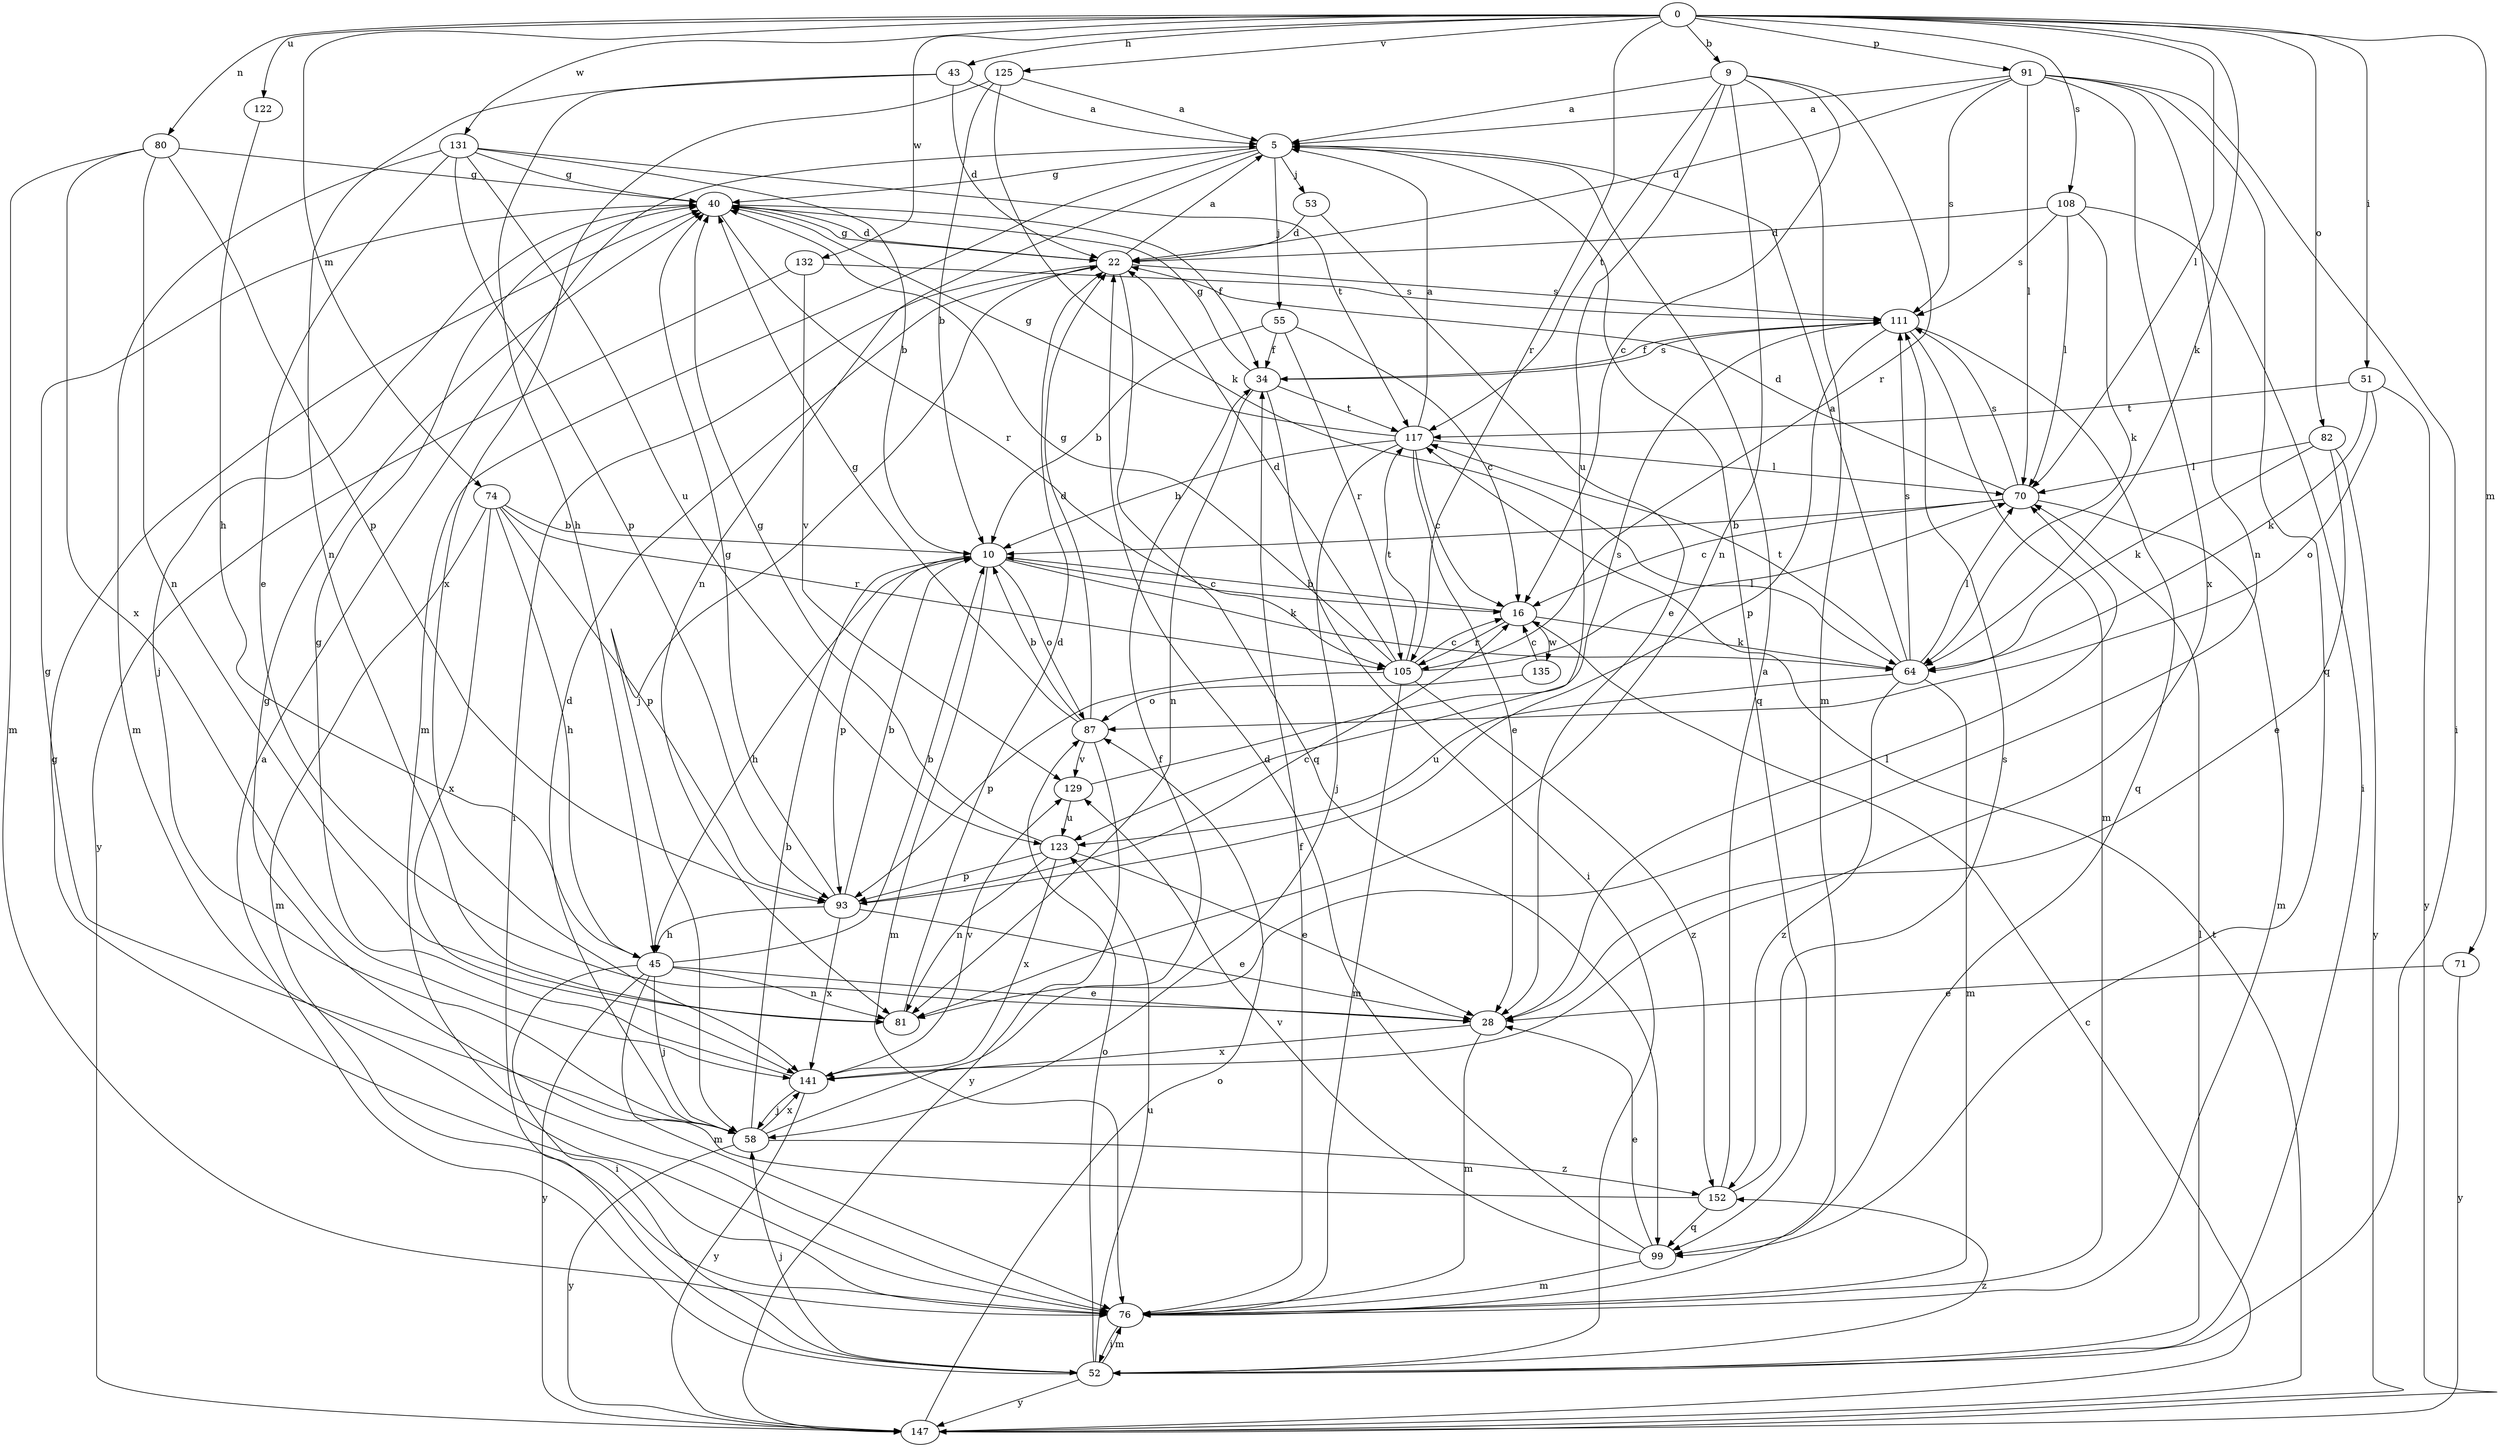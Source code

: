strict digraph  {
0;
5;
9;
10;
16;
22;
28;
34;
40;
43;
45;
51;
52;
53;
55;
58;
64;
70;
71;
74;
76;
80;
81;
82;
87;
91;
93;
99;
105;
108;
111;
117;
122;
123;
125;
129;
131;
132;
135;
141;
147;
152;
0 -> 9  [label=b];
0 -> 43  [label=h];
0 -> 51  [label=i];
0 -> 64  [label=k];
0 -> 70  [label=l];
0 -> 71  [label=m];
0 -> 74  [label=m];
0 -> 80  [label=n];
0 -> 82  [label=o];
0 -> 91  [label=p];
0 -> 105  [label=r];
0 -> 108  [label=s];
0 -> 122  [label=u];
0 -> 125  [label=v];
0 -> 131  [label=w];
0 -> 132  [label=w];
5 -> 40  [label=g];
5 -> 53  [label=j];
5 -> 55  [label=j];
5 -> 76  [label=m];
5 -> 81  [label=n];
5 -> 99  [label=q];
9 -> 5  [label=a];
9 -> 16  [label=c];
9 -> 76  [label=m];
9 -> 81  [label=n];
9 -> 105  [label=r];
9 -> 117  [label=t];
9 -> 123  [label=u];
10 -> 16  [label=c];
10 -> 45  [label=h];
10 -> 64  [label=k];
10 -> 76  [label=m];
10 -> 87  [label=o];
10 -> 93  [label=p];
16 -> 10  [label=b];
16 -> 64  [label=k];
16 -> 105  [label=r];
16 -> 135  [label=w];
22 -> 5  [label=a];
22 -> 40  [label=g];
22 -> 52  [label=i];
22 -> 58  [label=j];
22 -> 99  [label=q];
22 -> 111  [label=s];
28 -> 70  [label=l];
28 -> 76  [label=m];
28 -> 141  [label=x];
34 -> 40  [label=g];
34 -> 52  [label=i];
34 -> 81  [label=n];
34 -> 111  [label=s];
34 -> 117  [label=t];
40 -> 22  [label=d];
40 -> 34  [label=f];
40 -> 58  [label=j];
40 -> 105  [label=r];
43 -> 5  [label=a];
43 -> 22  [label=d];
43 -> 45  [label=h];
43 -> 81  [label=n];
45 -> 10  [label=b];
45 -> 28  [label=e];
45 -> 52  [label=i];
45 -> 58  [label=j];
45 -> 76  [label=m];
45 -> 81  [label=n];
45 -> 147  [label=y];
51 -> 64  [label=k];
51 -> 87  [label=o];
51 -> 117  [label=t];
51 -> 147  [label=y];
52 -> 5  [label=a];
52 -> 58  [label=j];
52 -> 70  [label=l];
52 -> 76  [label=m];
52 -> 87  [label=o];
52 -> 123  [label=u];
52 -> 147  [label=y];
52 -> 152  [label=z];
53 -> 22  [label=d];
53 -> 28  [label=e];
55 -> 10  [label=b];
55 -> 16  [label=c];
55 -> 34  [label=f];
55 -> 105  [label=r];
58 -> 10  [label=b];
58 -> 22  [label=d];
58 -> 34  [label=f];
58 -> 40  [label=g];
58 -> 141  [label=x];
58 -> 147  [label=y];
58 -> 152  [label=z];
64 -> 5  [label=a];
64 -> 70  [label=l];
64 -> 76  [label=m];
64 -> 111  [label=s];
64 -> 117  [label=t];
64 -> 123  [label=u];
64 -> 152  [label=z];
70 -> 10  [label=b];
70 -> 16  [label=c];
70 -> 22  [label=d];
70 -> 76  [label=m];
70 -> 111  [label=s];
71 -> 28  [label=e];
71 -> 147  [label=y];
74 -> 10  [label=b];
74 -> 45  [label=h];
74 -> 76  [label=m];
74 -> 93  [label=p];
74 -> 105  [label=r];
74 -> 141  [label=x];
76 -> 34  [label=f];
76 -> 40  [label=g];
76 -> 52  [label=i];
80 -> 40  [label=g];
80 -> 76  [label=m];
80 -> 81  [label=n];
80 -> 93  [label=p];
80 -> 141  [label=x];
81 -> 22  [label=d];
82 -> 28  [label=e];
82 -> 64  [label=k];
82 -> 70  [label=l];
82 -> 147  [label=y];
87 -> 10  [label=b];
87 -> 22  [label=d];
87 -> 40  [label=g];
87 -> 129  [label=v];
87 -> 147  [label=y];
91 -> 5  [label=a];
91 -> 22  [label=d];
91 -> 52  [label=i];
91 -> 70  [label=l];
91 -> 81  [label=n];
91 -> 99  [label=q];
91 -> 111  [label=s];
91 -> 141  [label=x];
93 -> 10  [label=b];
93 -> 16  [label=c];
93 -> 28  [label=e];
93 -> 40  [label=g];
93 -> 45  [label=h];
93 -> 141  [label=x];
99 -> 22  [label=d];
99 -> 28  [label=e];
99 -> 76  [label=m];
99 -> 129  [label=v];
105 -> 16  [label=c];
105 -> 22  [label=d];
105 -> 40  [label=g];
105 -> 70  [label=l];
105 -> 76  [label=m];
105 -> 93  [label=p];
105 -> 117  [label=t];
105 -> 152  [label=z];
108 -> 22  [label=d];
108 -> 52  [label=i];
108 -> 64  [label=k];
108 -> 70  [label=l];
108 -> 111  [label=s];
111 -> 34  [label=f];
111 -> 76  [label=m];
111 -> 93  [label=p];
111 -> 99  [label=q];
117 -> 5  [label=a];
117 -> 10  [label=b];
117 -> 16  [label=c];
117 -> 28  [label=e];
117 -> 40  [label=g];
117 -> 58  [label=j];
117 -> 70  [label=l];
122 -> 45  [label=h];
123 -> 28  [label=e];
123 -> 40  [label=g];
123 -> 81  [label=n];
123 -> 93  [label=p];
123 -> 141  [label=x];
125 -> 5  [label=a];
125 -> 10  [label=b];
125 -> 64  [label=k];
125 -> 141  [label=x];
129 -> 111  [label=s];
129 -> 123  [label=u];
131 -> 10  [label=b];
131 -> 28  [label=e];
131 -> 40  [label=g];
131 -> 76  [label=m];
131 -> 93  [label=p];
131 -> 117  [label=t];
131 -> 123  [label=u];
132 -> 111  [label=s];
132 -> 129  [label=v];
132 -> 147  [label=y];
135 -> 16  [label=c];
135 -> 87  [label=o];
141 -> 40  [label=g];
141 -> 58  [label=j];
141 -> 129  [label=v];
141 -> 147  [label=y];
147 -> 16  [label=c];
147 -> 87  [label=o];
147 -> 117  [label=t];
152 -> 5  [label=a];
152 -> 40  [label=g];
152 -> 99  [label=q];
152 -> 111  [label=s];
}
